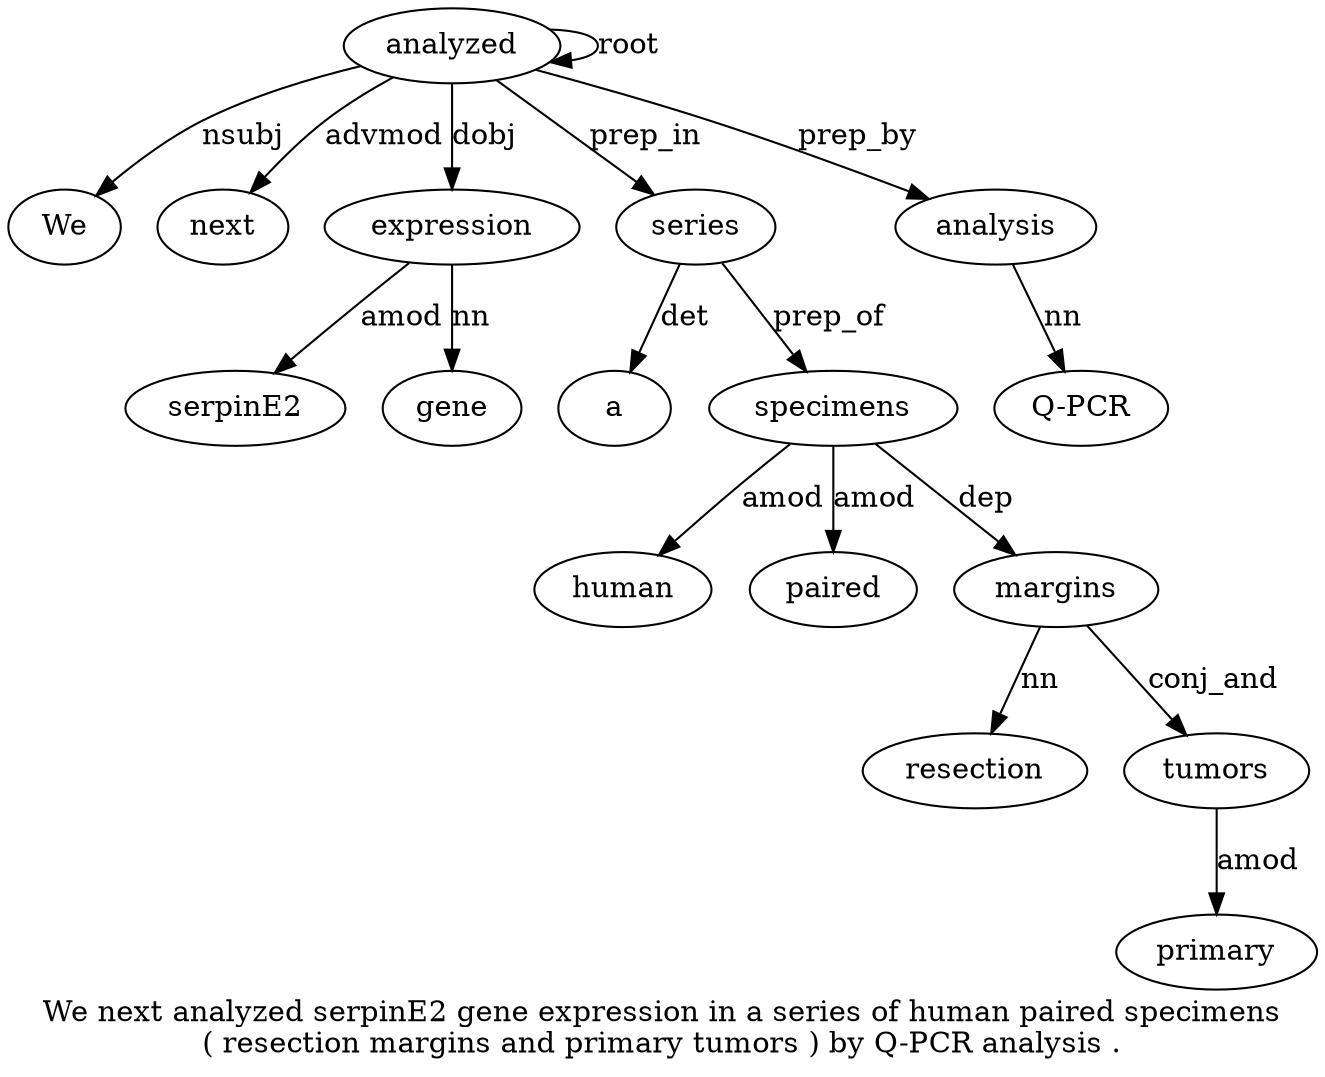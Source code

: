 digraph "We next analyzed serpinE2 gene expression in a series of human paired specimens ( resection margins and primary tumors ) by Q-PCR analysis ." {
label="We next analyzed serpinE2 gene expression in a series of human paired specimens
( resection margins and primary tumors ) by Q-PCR analysis .";
analyzed3 [style=filled, fillcolor=white, label=analyzed];
We1 [style=filled, fillcolor=white, label=We];
analyzed3 -> We1  [label=nsubj];
next2 [style=filled, fillcolor=white, label=next];
analyzed3 -> next2  [label=advmod];
analyzed3 -> analyzed3  [label=root];
expression6 [style=filled, fillcolor=white, label=expression];
serpinE24 [style=filled, fillcolor=white, label=serpinE2];
expression6 -> serpinE24  [label=amod];
gene5 [style=filled, fillcolor=white, label=gene];
expression6 -> gene5  [label=nn];
analyzed3 -> expression6  [label=dobj];
series9 [style=filled, fillcolor=white, label=series];
a8 [style=filled, fillcolor=white, label=a];
series9 -> a8  [label=det];
analyzed3 -> series9  [label=prep_in];
specimens13 [style=filled, fillcolor=white, label=specimens];
human11 [style=filled, fillcolor=white, label=human];
specimens13 -> human11  [label=amod];
paired12 [style=filled, fillcolor=white, label=paired];
specimens13 -> paired12  [label=amod];
series9 -> specimens13  [label=prep_of];
margins16 [style=filled, fillcolor=white, label=margins];
resection15 [style=filled, fillcolor=white, label=resection];
margins16 -> resection15  [label=nn];
specimens13 -> margins16  [label=dep];
tumors19 [style=filled, fillcolor=white, label=tumors];
primary18 [style=filled, fillcolor=white, label=primary];
tumors19 -> primary18  [label=amod];
margins16 -> tumors19  [label=conj_and];
analysis23 [style=filled, fillcolor=white, label=analysis];
"Q-PCR22" [style=filled, fillcolor=white, label="Q-PCR"];
analysis23 -> "Q-PCR22"  [label=nn];
analyzed3 -> analysis23  [label=prep_by];
}

